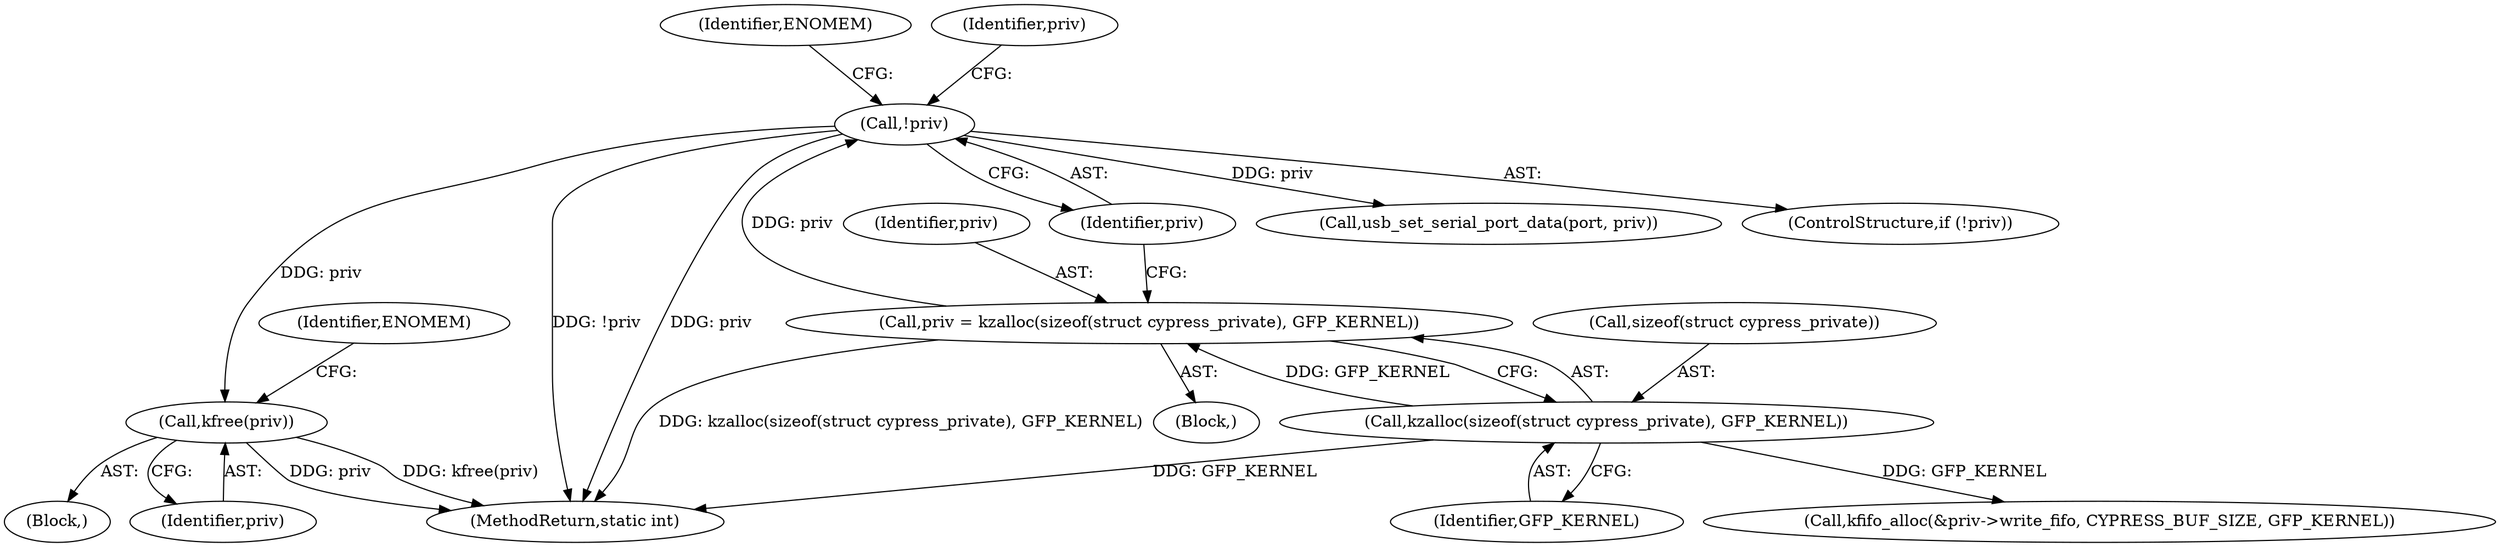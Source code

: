 digraph "0_linux_c55aee1bf0e6b6feec8b2927b43f7a09a6d5f754@API" {
"1000164" [label="(Call,kfree(priv))"];
"1000139" [label="(Call,!priv)"];
"1000132" [label="(Call,priv = kzalloc(sizeof(struct cypress_private), GFP_KERNEL))"];
"1000134" [label="(Call,kzalloc(sizeof(struct cypress_private), GFP_KERNEL))"];
"1000163" [label="(Block,)"];
"1000133" [label="(Identifier,priv)"];
"1000143" [label="(Identifier,ENOMEM)"];
"1000132" [label="(Call,priv = kzalloc(sizeof(struct cypress_private), GFP_KERNEL))"];
"1000272" [label="(Call,usb_set_serial_port_data(port, priv))"];
"1000104" [label="(Block,)"];
"1000164" [label="(Call,kfree(priv))"];
"1000135" [label="(Call,sizeof(struct cypress_private))"];
"1000156" [label="(Call,kfifo_alloc(&priv->write_fifo, CYPRESS_BUF_SIZE, GFP_KERNEL))"];
"1000146" [label="(Identifier,priv)"];
"1000137" [label="(Identifier,GFP_KERNEL)"];
"1000140" [label="(Identifier,priv)"];
"1000139" [label="(Call,!priv)"];
"1000284" [label="(MethodReturn,static int)"];
"1000168" [label="(Identifier,ENOMEM)"];
"1000138" [label="(ControlStructure,if (!priv))"];
"1000134" [label="(Call,kzalloc(sizeof(struct cypress_private), GFP_KERNEL))"];
"1000165" [label="(Identifier,priv)"];
"1000164" -> "1000163"  [label="AST: "];
"1000164" -> "1000165"  [label="CFG: "];
"1000165" -> "1000164"  [label="AST: "];
"1000168" -> "1000164"  [label="CFG: "];
"1000164" -> "1000284"  [label="DDG: kfree(priv)"];
"1000164" -> "1000284"  [label="DDG: priv"];
"1000139" -> "1000164"  [label="DDG: priv"];
"1000139" -> "1000138"  [label="AST: "];
"1000139" -> "1000140"  [label="CFG: "];
"1000140" -> "1000139"  [label="AST: "];
"1000143" -> "1000139"  [label="CFG: "];
"1000146" -> "1000139"  [label="CFG: "];
"1000139" -> "1000284"  [label="DDG: !priv"];
"1000139" -> "1000284"  [label="DDG: priv"];
"1000132" -> "1000139"  [label="DDG: priv"];
"1000139" -> "1000272"  [label="DDG: priv"];
"1000132" -> "1000104"  [label="AST: "];
"1000132" -> "1000134"  [label="CFG: "];
"1000133" -> "1000132"  [label="AST: "];
"1000134" -> "1000132"  [label="AST: "];
"1000140" -> "1000132"  [label="CFG: "];
"1000132" -> "1000284"  [label="DDG: kzalloc(sizeof(struct cypress_private), GFP_KERNEL)"];
"1000134" -> "1000132"  [label="DDG: GFP_KERNEL"];
"1000134" -> "1000137"  [label="CFG: "];
"1000135" -> "1000134"  [label="AST: "];
"1000137" -> "1000134"  [label="AST: "];
"1000134" -> "1000284"  [label="DDG: GFP_KERNEL"];
"1000134" -> "1000156"  [label="DDG: GFP_KERNEL"];
}

